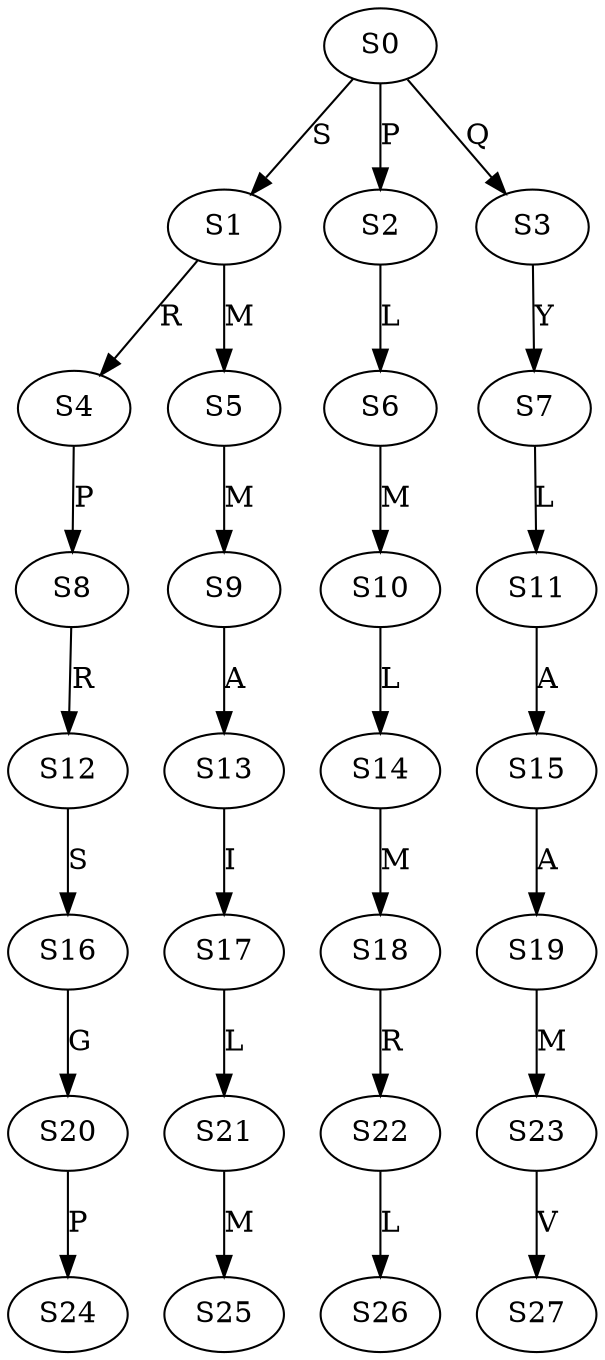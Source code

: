 strict digraph  {
	S0 -> S1 [ label = S ];
	S0 -> S2 [ label = P ];
	S0 -> S3 [ label = Q ];
	S1 -> S4 [ label = R ];
	S1 -> S5 [ label = M ];
	S2 -> S6 [ label = L ];
	S3 -> S7 [ label = Y ];
	S4 -> S8 [ label = P ];
	S5 -> S9 [ label = M ];
	S6 -> S10 [ label = M ];
	S7 -> S11 [ label = L ];
	S8 -> S12 [ label = R ];
	S9 -> S13 [ label = A ];
	S10 -> S14 [ label = L ];
	S11 -> S15 [ label = A ];
	S12 -> S16 [ label = S ];
	S13 -> S17 [ label = I ];
	S14 -> S18 [ label = M ];
	S15 -> S19 [ label = A ];
	S16 -> S20 [ label = G ];
	S17 -> S21 [ label = L ];
	S18 -> S22 [ label = R ];
	S19 -> S23 [ label = M ];
	S20 -> S24 [ label = P ];
	S21 -> S25 [ label = M ];
	S22 -> S26 [ label = L ];
	S23 -> S27 [ label = V ];
}
